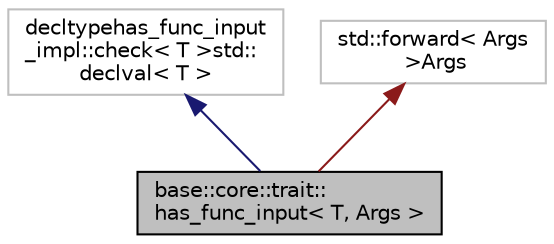 digraph "base::core::trait::has_func_input&lt; T, Args &gt;"
{
 // LATEX_PDF_SIZE
  edge [fontname="Helvetica",fontsize="10",labelfontname="Helvetica",labelfontsize="10"];
  node [fontname="Helvetica",fontsize="10",shape=record];
  Node1 [label="base::core::trait::\lhas_func_input\< T, Args \>",height=0.2,width=0.4,color="black", fillcolor="grey75", style="filled", fontcolor="black",tooltip="メンバ関数を持っているか"];
  Node2 -> Node1 [dir="back",color="midnightblue",fontsize="10",style="solid",fontname="Helvetica"];
  Node2 [label="decltypehas_func_input\l_impl::check\< T \>std::\ldeclval\< T \>",height=0.2,width=0.4,color="grey75", fillcolor="white", style="filled",tooltip=" "];
  Node3 -> Node1 [dir="back",color="firebrick4",fontsize="10",style="solid",fontname="Helvetica"];
  Node3 [label="std::forward\< Args\l \>Args",height=0.2,width=0.4,color="grey75", fillcolor="white", style="filled",tooltip=" "];
}
